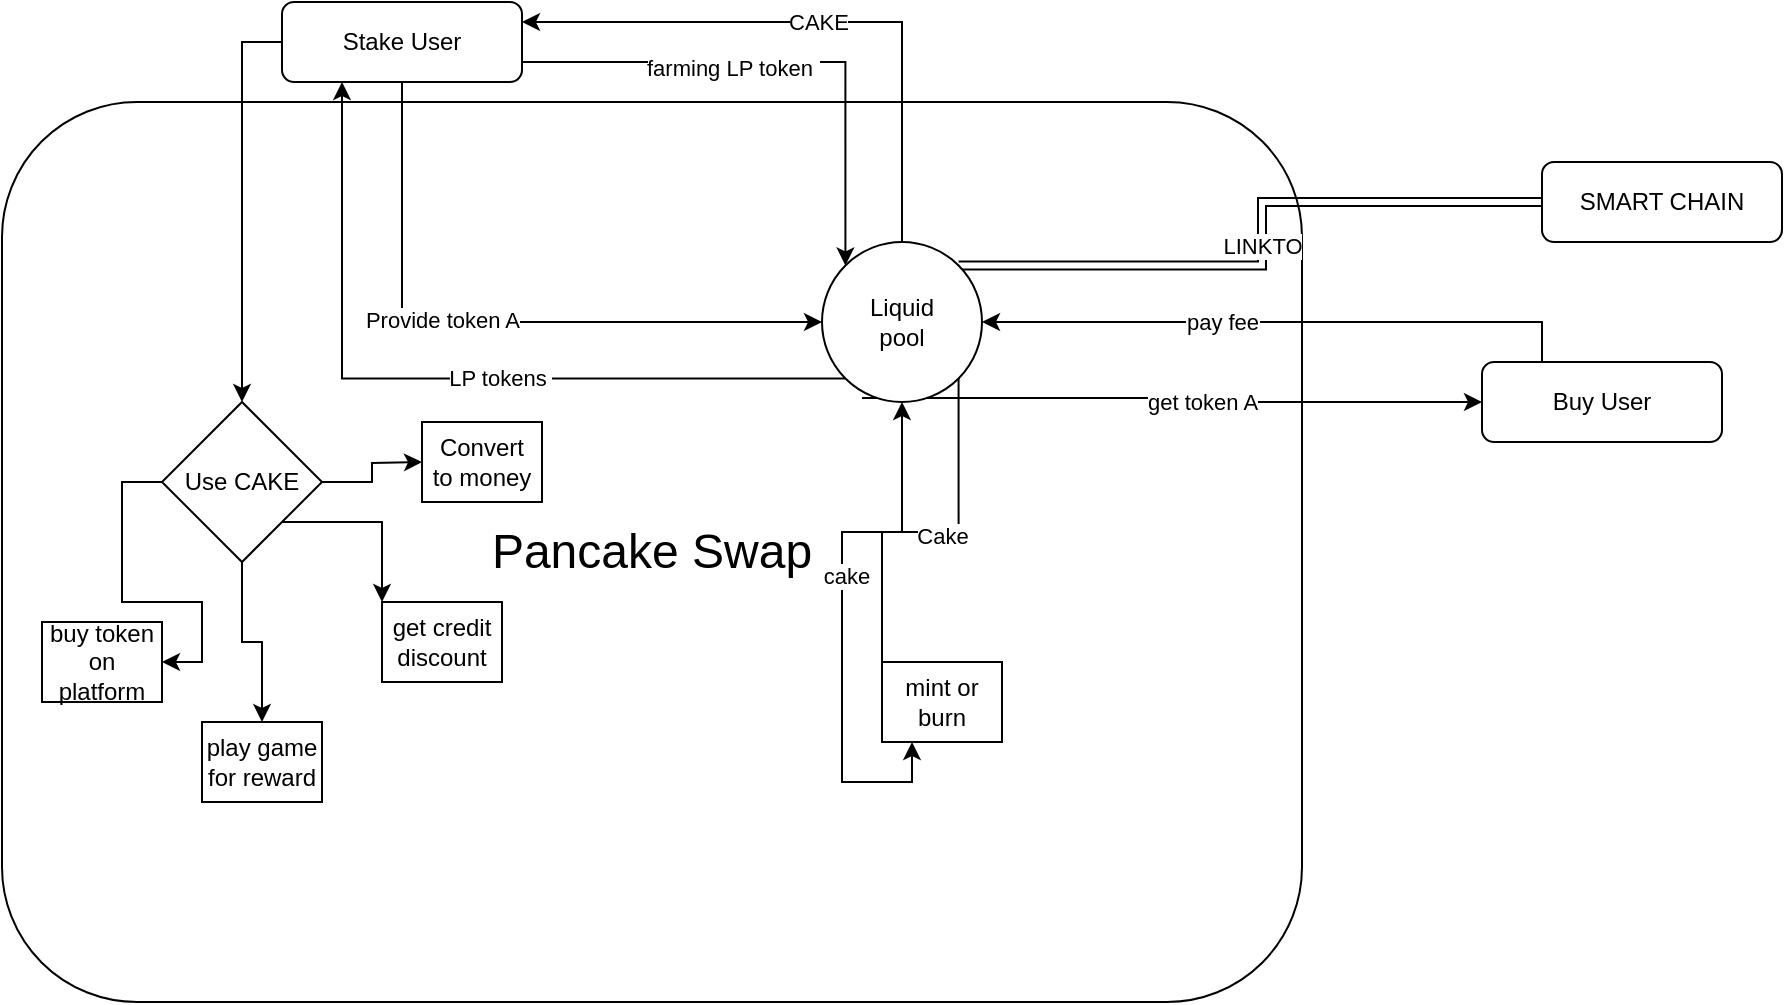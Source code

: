 <mxfile version="14.8.6" type="github">
  <diagram id="C5RBs43oDa-KdzZeNtuy" name="Page-1">
    <mxGraphModel dx="946" dy="513" grid="1" gridSize="10" guides="1" tooltips="1" connect="1" arrows="1" fold="1" page="1" pageScale="1" pageWidth="827" pageHeight="1169" math="0" shadow="0">
      <root>
        <mxCell id="WIyWlLk6GJQsqaUBKTNV-0" />
        <mxCell id="WIyWlLk6GJQsqaUBKTNV-1" parent="WIyWlLk6GJQsqaUBKTNV-0" />
        <mxCell id="WIyWlLk6GJQsqaUBKTNV-7" value="&lt;font style=&quot;font-size: 24px&quot;&gt;Pancake Swap&lt;br&gt;&lt;/font&gt;" style="rounded=1;whiteSpace=wrap;html=1;fontSize=12;glass=0;strokeWidth=1;shadow=0;" parent="WIyWlLk6GJQsqaUBKTNV-1" vertex="1">
          <mxGeometry x="60" y="60" width="650" height="450" as="geometry" />
        </mxCell>
        <mxCell id="VO28HkQS_Ak-Hdc5Bg4K-4" style="edgeStyle=orthogonalEdgeStyle;rounded=0;orthogonalLoop=1;jettySize=auto;html=1;exitX=0.5;exitY=1;exitDx=0;exitDy=0;entryX=0;entryY=0.5;entryDx=0;entryDy=0;" edge="1" parent="WIyWlLk6GJQsqaUBKTNV-1" source="WIyWlLk6GJQsqaUBKTNV-3" target="VO28HkQS_Ak-Hdc5Bg4K-3">
          <mxGeometry relative="1" as="geometry" />
        </mxCell>
        <mxCell id="VO28HkQS_Ak-Hdc5Bg4K-7" value="Provide token A" style="edgeLabel;html=1;align=center;verticalAlign=middle;resizable=0;points=[];" vertex="1" connectable="0" parent="VO28HkQS_Ak-Hdc5Bg4K-4">
          <mxGeometry x="-0.156" y="1" relative="1" as="geometry">
            <mxPoint as="offset" />
          </mxGeometry>
        </mxCell>
        <mxCell id="VO28HkQS_Ak-Hdc5Bg4K-9" style="edgeStyle=orthogonalEdgeStyle;rounded=0;orthogonalLoop=1;jettySize=auto;html=1;exitX=1;exitY=0.75;exitDx=0;exitDy=0;entryX=0;entryY=0;entryDx=0;entryDy=0;" edge="1" parent="WIyWlLk6GJQsqaUBKTNV-1" source="WIyWlLk6GJQsqaUBKTNV-3" target="VO28HkQS_Ak-Hdc5Bg4K-3">
          <mxGeometry relative="1" as="geometry" />
        </mxCell>
        <mxCell id="VO28HkQS_Ak-Hdc5Bg4K-11" value="farming LP token&amp;nbsp;" style="edgeLabel;html=1;align=center;verticalAlign=middle;resizable=0;points=[];" vertex="1" connectable="0" parent="VO28HkQS_Ak-Hdc5Bg4K-9">
          <mxGeometry x="-0.206" y="-3" relative="1" as="geometry">
            <mxPoint as="offset" />
          </mxGeometry>
        </mxCell>
        <mxCell id="VO28HkQS_Ak-Hdc5Bg4K-14" style="edgeStyle=orthogonalEdgeStyle;rounded=0;orthogonalLoop=1;jettySize=auto;html=1;exitX=0;exitY=0.5;exitDx=0;exitDy=0;entryX=0.5;entryY=0;entryDx=0;entryDy=0;" edge="1" parent="WIyWlLk6GJQsqaUBKTNV-1" source="WIyWlLk6GJQsqaUBKTNV-3" target="VO28HkQS_Ak-Hdc5Bg4K-13">
          <mxGeometry relative="1" as="geometry" />
        </mxCell>
        <mxCell id="WIyWlLk6GJQsqaUBKTNV-3" value="Stake User" style="rounded=1;whiteSpace=wrap;html=1;fontSize=12;glass=0;strokeWidth=1;shadow=0;" parent="WIyWlLk6GJQsqaUBKTNV-1" vertex="1">
          <mxGeometry x="200" y="10" width="120" height="40" as="geometry" />
        </mxCell>
        <mxCell id="VO28HkQS_Ak-Hdc5Bg4K-38" value="LINKTO" style="edgeStyle=orthogonalEdgeStyle;shape=link;rounded=0;orthogonalLoop=1;jettySize=auto;html=1;exitX=0;exitY=0.5;exitDx=0;exitDy=0;entryX=1;entryY=0;entryDx=0;entryDy=0;" edge="1" parent="WIyWlLk6GJQsqaUBKTNV-1" source="VO28HkQS_Ak-Hdc5Bg4K-0" target="VO28HkQS_Ak-Hdc5Bg4K-3">
          <mxGeometry relative="1" as="geometry" />
        </mxCell>
        <mxCell id="VO28HkQS_Ak-Hdc5Bg4K-0" value="SMART CHAIN" style="rounded=1;whiteSpace=wrap;html=1;fontSize=12;glass=0;strokeWidth=1;shadow=0;" vertex="1" parent="WIyWlLk6GJQsqaUBKTNV-1">
          <mxGeometry x="830" y="90" width="120" height="40" as="geometry" />
        </mxCell>
        <mxCell id="VO28HkQS_Ak-Hdc5Bg4K-31" style="edgeStyle=orthogonalEdgeStyle;rounded=0;orthogonalLoop=1;jettySize=auto;html=1;exitX=0.25;exitY=0;exitDx=0;exitDy=0;" edge="1" parent="WIyWlLk6GJQsqaUBKTNV-1" source="VO28HkQS_Ak-Hdc5Bg4K-1" target="VO28HkQS_Ak-Hdc5Bg4K-3">
          <mxGeometry relative="1" as="geometry" />
        </mxCell>
        <mxCell id="VO28HkQS_Ak-Hdc5Bg4K-33" value="pay fee" style="edgeLabel;html=1;align=center;verticalAlign=middle;resizable=0;points=[];" vertex="1" connectable="0" parent="VO28HkQS_Ak-Hdc5Bg4K-31">
          <mxGeometry y="-2" relative="1" as="geometry">
            <mxPoint x="-30" y="2" as="offset" />
          </mxGeometry>
        </mxCell>
        <mxCell id="VO28HkQS_Ak-Hdc5Bg4K-1" value="Buy User" style="rounded=1;whiteSpace=wrap;html=1;fontSize=12;glass=0;strokeWidth=1;shadow=0;" vertex="1" parent="WIyWlLk6GJQsqaUBKTNV-1">
          <mxGeometry x="800" y="190" width="120" height="40" as="geometry" />
        </mxCell>
        <mxCell id="VO28HkQS_Ak-Hdc5Bg4K-6" style="edgeStyle=orthogonalEdgeStyle;rounded=0;orthogonalLoop=1;jettySize=auto;html=1;exitX=0;exitY=1;exitDx=0;exitDy=0;entryX=0.25;entryY=1;entryDx=0;entryDy=0;" edge="1" parent="WIyWlLk6GJQsqaUBKTNV-1" source="VO28HkQS_Ak-Hdc5Bg4K-3" target="WIyWlLk6GJQsqaUBKTNV-3">
          <mxGeometry relative="1" as="geometry" />
        </mxCell>
        <mxCell id="VO28HkQS_Ak-Hdc5Bg4K-8" value="LP tokens&amp;nbsp;" style="edgeLabel;html=1;align=center;verticalAlign=middle;resizable=0;points=[];" vertex="1" connectable="0" parent="VO28HkQS_Ak-Hdc5Bg4K-6">
          <mxGeometry x="-0.138" y="-1" relative="1" as="geometry">
            <mxPoint as="offset" />
          </mxGeometry>
        </mxCell>
        <mxCell id="VO28HkQS_Ak-Hdc5Bg4K-10" style="edgeStyle=orthogonalEdgeStyle;rounded=0;orthogonalLoop=1;jettySize=auto;html=1;exitX=0.5;exitY=0;exitDx=0;exitDy=0;entryX=1;entryY=0.25;entryDx=0;entryDy=0;" edge="1" parent="WIyWlLk6GJQsqaUBKTNV-1" source="VO28HkQS_Ak-Hdc5Bg4K-3" target="WIyWlLk6GJQsqaUBKTNV-3">
          <mxGeometry relative="1" as="geometry" />
        </mxCell>
        <mxCell id="VO28HkQS_Ak-Hdc5Bg4K-12" value="CAKE" style="edgeLabel;html=1;align=center;verticalAlign=middle;resizable=0;points=[];" vertex="1" connectable="0" parent="VO28HkQS_Ak-Hdc5Bg4K-10">
          <mxGeometry x="0.013" relative="1" as="geometry">
            <mxPoint as="offset" />
          </mxGeometry>
        </mxCell>
        <mxCell id="VO28HkQS_Ak-Hdc5Bg4K-29" style="edgeStyle=orthogonalEdgeStyle;rounded=0;orthogonalLoop=1;jettySize=auto;html=1;exitX=1;exitY=0;exitDx=0;exitDy=0;entryX=0.25;entryY=1;entryDx=0;entryDy=0;" edge="1" parent="WIyWlLk6GJQsqaUBKTNV-1" source="VO28HkQS_Ak-Hdc5Bg4K-3" target="VO28HkQS_Ak-Hdc5Bg4K-26">
          <mxGeometry relative="1" as="geometry" />
        </mxCell>
        <mxCell id="VO28HkQS_Ak-Hdc5Bg4K-35" value="Cake" style="edgeLabel;html=1;align=center;verticalAlign=middle;resizable=0;points=[];" vertex="1" connectable="0" parent="VO28HkQS_Ak-Hdc5Bg4K-29">
          <mxGeometry x="-0.237" y="2" relative="1" as="geometry">
            <mxPoint as="offset" />
          </mxGeometry>
        </mxCell>
        <mxCell id="VO28HkQS_Ak-Hdc5Bg4K-42" value="cake" style="edgeLabel;html=1;align=center;verticalAlign=middle;resizable=0;points=[];" vertex="1" connectable="0" parent="VO28HkQS_Ak-Hdc5Bg4K-29">
          <mxGeometry x="0.15" y="2" relative="1" as="geometry">
            <mxPoint as="offset" />
          </mxGeometry>
        </mxCell>
        <mxCell id="VO28HkQS_Ak-Hdc5Bg4K-32" style="edgeStyle=orthogonalEdgeStyle;rounded=0;orthogonalLoop=1;jettySize=auto;html=1;exitX=0.25;exitY=0.975;exitDx=0;exitDy=0;entryX=0;entryY=0.5;entryDx=0;entryDy=0;exitPerimeter=0;" edge="1" parent="WIyWlLk6GJQsqaUBKTNV-1" source="VO28HkQS_Ak-Hdc5Bg4K-3" target="VO28HkQS_Ak-Hdc5Bg4K-1">
          <mxGeometry relative="1" as="geometry" />
        </mxCell>
        <mxCell id="VO28HkQS_Ak-Hdc5Bg4K-34" value="get token A" style="edgeLabel;html=1;align=center;verticalAlign=middle;resizable=0;points=[];" vertex="1" connectable="0" parent="VO28HkQS_Ak-Hdc5Bg4K-32">
          <mxGeometry x="0.277" y="2" relative="1" as="geometry">
            <mxPoint x="-27" y="2" as="offset" />
          </mxGeometry>
        </mxCell>
        <mxCell id="VO28HkQS_Ak-Hdc5Bg4K-3" value="Liquid&lt;br&gt;pool" style="ellipse;whiteSpace=wrap;html=1;aspect=fixed;" vertex="1" parent="WIyWlLk6GJQsqaUBKTNV-1">
          <mxGeometry x="470" y="130" width="80" height="80" as="geometry" />
        </mxCell>
        <mxCell id="VO28HkQS_Ak-Hdc5Bg4K-16" style="edgeStyle=orthogonalEdgeStyle;rounded=0;orthogonalLoop=1;jettySize=auto;html=1;exitX=1;exitY=0.5;exitDx=0;exitDy=0;" edge="1" parent="WIyWlLk6GJQsqaUBKTNV-1" source="VO28HkQS_Ak-Hdc5Bg4K-13">
          <mxGeometry relative="1" as="geometry">
            <mxPoint x="270" y="240" as="targetPoint" />
          </mxGeometry>
        </mxCell>
        <mxCell id="VO28HkQS_Ak-Hdc5Bg4K-23" style="edgeStyle=orthogonalEdgeStyle;rounded=0;orthogonalLoop=1;jettySize=auto;html=1;exitX=1;exitY=1;exitDx=0;exitDy=0;entryX=0;entryY=0;entryDx=0;entryDy=0;" edge="1" parent="WIyWlLk6GJQsqaUBKTNV-1" source="VO28HkQS_Ak-Hdc5Bg4K-13" target="VO28HkQS_Ak-Hdc5Bg4K-21">
          <mxGeometry relative="1" as="geometry" />
        </mxCell>
        <mxCell id="VO28HkQS_Ak-Hdc5Bg4K-25" style="edgeStyle=orthogonalEdgeStyle;rounded=0;orthogonalLoop=1;jettySize=auto;html=1;exitX=0;exitY=0.5;exitDx=0;exitDy=0;entryX=1;entryY=0.5;entryDx=0;entryDy=0;" edge="1" parent="WIyWlLk6GJQsqaUBKTNV-1" source="VO28HkQS_Ak-Hdc5Bg4K-13" target="VO28HkQS_Ak-Hdc5Bg4K-20">
          <mxGeometry relative="1" as="geometry" />
        </mxCell>
        <mxCell id="VO28HkQS_Ak-Hdc5Bg4K-39" style="edgeStyle=orthogonalEdgeStyle;rounded=0;orthogonalLoop=1;jettySize=auto;html=1;exitX=0.5;exitY=1;exitDx=0;exitDy=0;entryX=0.5;entryY=0;entryDx=0;entryDy=0;" edge="1" parent="WIyWlLk6GJQsqaUBKTNV-1" source="VO28HkQS_Ak-Hdc5Bg4K-13" target="VO28HkQS_Ak-Hdc5Bg4K-22">
          <mxGeometry relative="1" as="geometry" />
        </mxCell>
        <mxCell id="VO28HkQS_Ak-Hdc5Bg4K-13" value="Use CAKE" style="rhombus;whiteSpace=wrap;html=1;" vertex="1" parent="WIyWlLk6GJQsqaUBKTNV-1">
          <mxGeometry x="140" y="210" width="80" height="80" as="geometry" />
        </mxCell>
        <mxCell id="VO28HkQS_Ak-Hdc5Bg4K-18" value="Convert&lt;br&gt;to money" style="rounded=0;whiteSpace=wrap;html=1;" vertex="1" parent="WIyWlLk6GJQsqaUBKTNV-1">
          <mxGeometry x="270" y="220" width="60" height="40" as="geometry" />
        </mxCell>
        <mxCell id="VO28HkQS_Ak-Hdc5Bg4K-20" value="buy token&lt;br&gt;on platform" style="rounded=0;whiteSpace=wrap;html=1;" vertex="1" parent="WIyWlLk6GJQsqaUBKTNV-1">
          <mxGeometry x="80" y="320" width="60" height="40" as="geometry" />
        </mxCell>
        <mxCell id="VO28HkQS_Ak-Hdc5Bg4K-21" value="get credit&lt;br&gt;discount" style="rounded=0;whiteSpace=wrap;html=1;" vertex="1" parent="WIyWlLk6GJQsqaUBKTNV-1">
          <mxGeometry x="250" y="310" width="60" height="40" as="geometry" />
        </mxCell>
        <mxCell id="VO28HkQS_Ak-Hdc5Bg4K-22" value="play game for reward" style="rounded=0;whiteSpace=wrap;html=1;" vertex="1" parent="WIyWlLk6GJQsqaUBKTNV-1">
          <mxGeometry x="160" y="370" width="60" height="40" as="geometry" />
        </mxCell>
        <mxCell id="VO28HkQS_Ak-Hdc5Bg4K-41" style="edgeStyle=orthogonalEdgeStyle;rounded=0;orthogonalLoop=1;jettySize=auto;html=1;exitX=0;exitY=0;exitDx=0;exitDy=0;entryX=0.5;entryY=1;entryDx=0;entryDy=0;" edge="1" parent="WIyWlLk6GJQsqaUBKTNV-1" source="VO28HkQS_Ak-Hdc5Bg4K-26" target="VO28HkQS_Ak-Hdc5Bg4K-3">
          <mxGeometry relative="1" as="geometry" />
        </mxCell>
        <mxCell id="VO28HkQS_Ak-Hdc5Bg4K-26" value="mint or burn" style="rounded=0;whiteSpace=wrap;html=1;" vertex="1" parent="WIyWlLk6GJQsqaUBKTNV-1">
          <mxGeometry x="500" y="340" width="60" height="40" as="geometry" />
        </mxCell>
      </root>
    </mxGraphModel>
  </diagram>
</mxfile>
